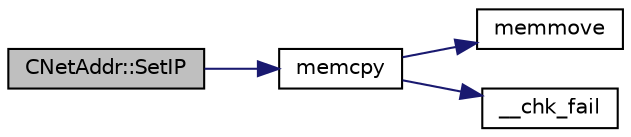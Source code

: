 digraph "CNetAddr::SetIP"
{
  edge [fontname="Helvetica",fontsize="10",labelfontname="Helvetica",labelfontsize="10"];
  node [fontname="Helvetica",fontsize="10",shape=record];
  rankdir="LR";
  Node852 [label="CNetAddr::SetIP",height=0.2,width=0.4,color="black", fillcolor="grey75", style="filled", fontcolor="black"];
  Node852 -> Node853 [color="midnightblue",fontsize="10",style="solid",fontname="Helvetica"];
  Node853 [label="memcpy",height=0.2,width=0.4,color="black", fillcolor="white", style="filled",URL="$d5/d9f/glibc__compat_8cpp.html#a0f46826ab0466591e136db24394923cf"];
  Node853 -> Node854 [color="midnightblue",fontsize="10",style="solid",fontname="Helvetica"];
  Node854 [label="memmove",height=0.2,width=0.4,color="black", fillcolor="white", style="filled",URL="$d5/d9f/glibc__compat_8cpp.html#a9778d49e9029dd75bc53ecbbf9f5e9a1"];
  Node853 -> Node855 [color="midnightblue",fontsize="10",style="solid",fontname="Helvetica"];
  Node855 [label="__chk_fail",height=0.2,width=0.4,color="black", fillcolor="white", style="filled",URL="$d5/d9f/glibc__compat_8cpp.html#a424ac71631da5ada2976630ff67051d1"];
}
